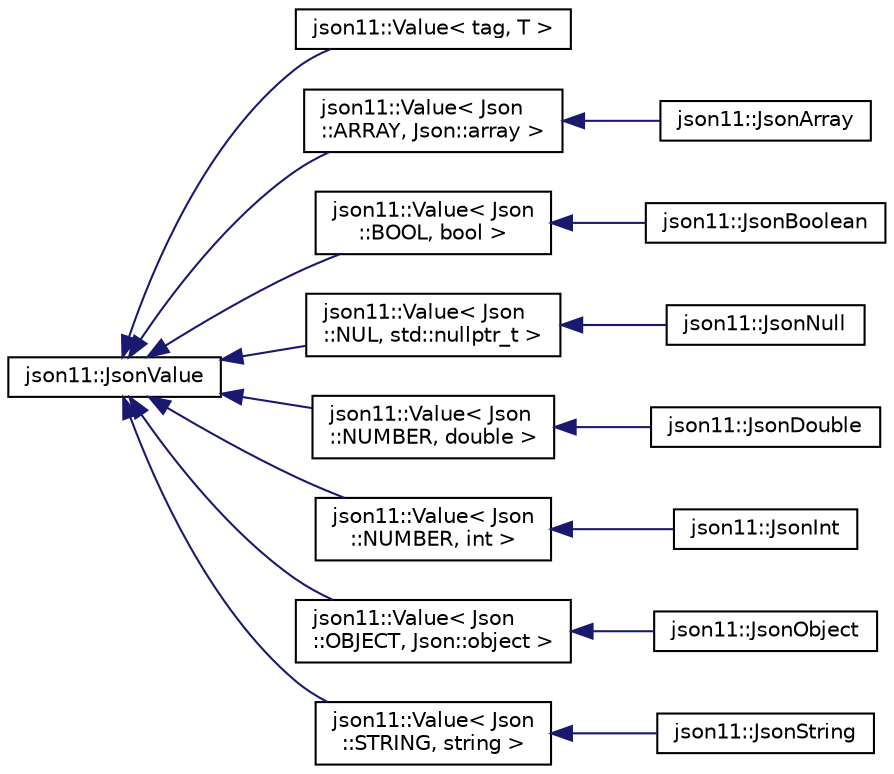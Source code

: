 digraph "Graphical Class Hierarchy"
{
  edge [fontname="Helvetica",fontsize="10",labelfontname="Helvetica",labelfontsize="10"];
  node [fontname="Helvetica",fontsize="10",shape=record];
  rankdir="LR";
  Node1 [label="json11::JsonValue",height=0.2,width=0.4,color="black", fillcolor="white", style="filled",URL="$classjson11_1_1_json_value.html"];
  Node1 -> Node2 [dir="back",color="midnightblue",fontsize="10",style="solid",fontname="Helvetica"];
  Node2 [label="json11::Value\< tag, T \>",height=0.2,width=0.4,color="black", fillcolor="white", style="filled",URL="$classjson11_1_1_value.html"];
  Node1 -> Node3 [dir="back",color="midnightblue",fontsize="10",style="solid",fontname="Helvetica"];
  Node3 [label="json11::Value\< Json\l::ARRAY, Json::array \>",height=0.2,width=0.4,color="black", fillcolor="white", style="filled",URL="$classjson11_1_1_value.html"];
  Node3 -> Node4 [dir="back",color="midnightblue",fontsize="10",style="solid",fontname="Helvetica"];
  Node4 [label="json11::JsonArray",height=0.2,width=0.4,color="black", fillcolor="white", style="filled",URL="$classjson11_1_1_json_array.html"];
  Node1 -> Node5 [dir="back",color="midnightblue",fontsize="10",style="solid",fontname="Helvetica"];
  Node5 [label="json11::Value\< Json\l::BOOL, bool \>",height=0.2,width=0.4,color="black", fillcolor="white", style="filled",URL="$classjson11_1_1_value.html"];
  Node5 -> Node6 [dir="back",color="midnightblue",fontsize="10",style="solid",fontname="Helvetica"];
  Node6 [label="json11::JsonBoolean",height=0.2,width=0.4,color="black", fillcolor="white", style="filled",URL="$classjson11_1_1_json_boolean.html"];
  Node1 -> Node7 [dir="back",color="midnightblue",fontsize="10",style="solid",fontname="Helvetica"];
  Node7 [label="json11::Value\< Json\l::NUL, std::nullptr_t \>",height=0.2,width=0.4,color="black", fillcolor="white", style="filled",URL="$classjson11_1_1_value.html"];
  Node7 -> Node8 [dir="back",color="midnightblue",fontsize="10",style="solid",fontname="Helvetica"];
  Node8 [label="json11::JsonNull",height=0.2,width=0.4,color="black", fillcolor="white", style="filled",URL="$classjson11_1_1_json_null.html"];
  Node1 -> Node9 [dir="back",color="midnightblue",fontsize="10",style="solid",fontname="Helvetica"];
  Node9 [label="json11::Value\< Json\l::NUMBER, double \>",height=0.2,width=0.4,color="black", fillcolor="white", style="filled",URL="$classjson11_1_1_value.html"];
  Node9 -> Node10 [dir="back",color="midnightblue",fontsize="10",style="solid",fontname="Helvetica"];
  Node10 [label="json11::JsonDouble",height=0.2,width=0.4,color="black", fillcolor="white", style="filled",URL="$classjson11_1_1_json_double.html"];
  Node1 -> Node11 [dir="back",color="midnightblue",fontsize="10",style="solid",fontname="Helvetica"];
  Node11 [label="json11::Value\< Json\l::NUMBER, int \>",height=0.2,width=0.4,color="black", fillcolor="white", style="filled",URL="$classjson11_1_1_value.html"];
  Node11 -> Node12 [dir="back",color="midnightblue",fontsize="10",style="solid",fontname="Helvetica"];
  Node12 [label="json11::JsonInt",height=0.2,width=0.4,color="black", fillcolor="white", style="filled",URL="$classjson11_1_1_json_int.html"];
  Node1 -> Node13 [dir="back",color="midnightblue",fontsize="10",style="solid",fontname="Helvetica"];
  Node13 [label="json11::Value\< Json\l::OBJECT, Json::object \>",height=0.2,width=0.4,color="black", fillcolor="white", style="filled",URL="$classjson11_1_1_value.html"];
  Node13 -> Node14 [dir="back",color="midnightblue",fontsize="10",style="solid",fontname="Helvetica"];
  Node14 [label="json11::JsonObject",height=0.2,width=0.4,color="black", fillcolor="white", style="filled",URL="$classjson11_1_1_json_object.html"];
  Node1 -> Node15 [dir="back",color="midnightblue",fontsize="10",style="solid",fontname="Helvetica"];
  Node15 [label="json11::Value\< Json\l::STRING, string \>",height=0.2,width=0.4,color="black", fillcolor="white", style="filled",URL="$classjson11_1_1_value.html"];
  Node15 -> Node16 [dir="back",color="midnightblue",fontsize="10",style="solid",fontname="Helvetica"];
  Node16 [label="json11::JsonString",height=0.2,width=0.4,color="black", fillcolor="white", style="filled",URL="$classjson11_1_1_json_string.html"];
}
